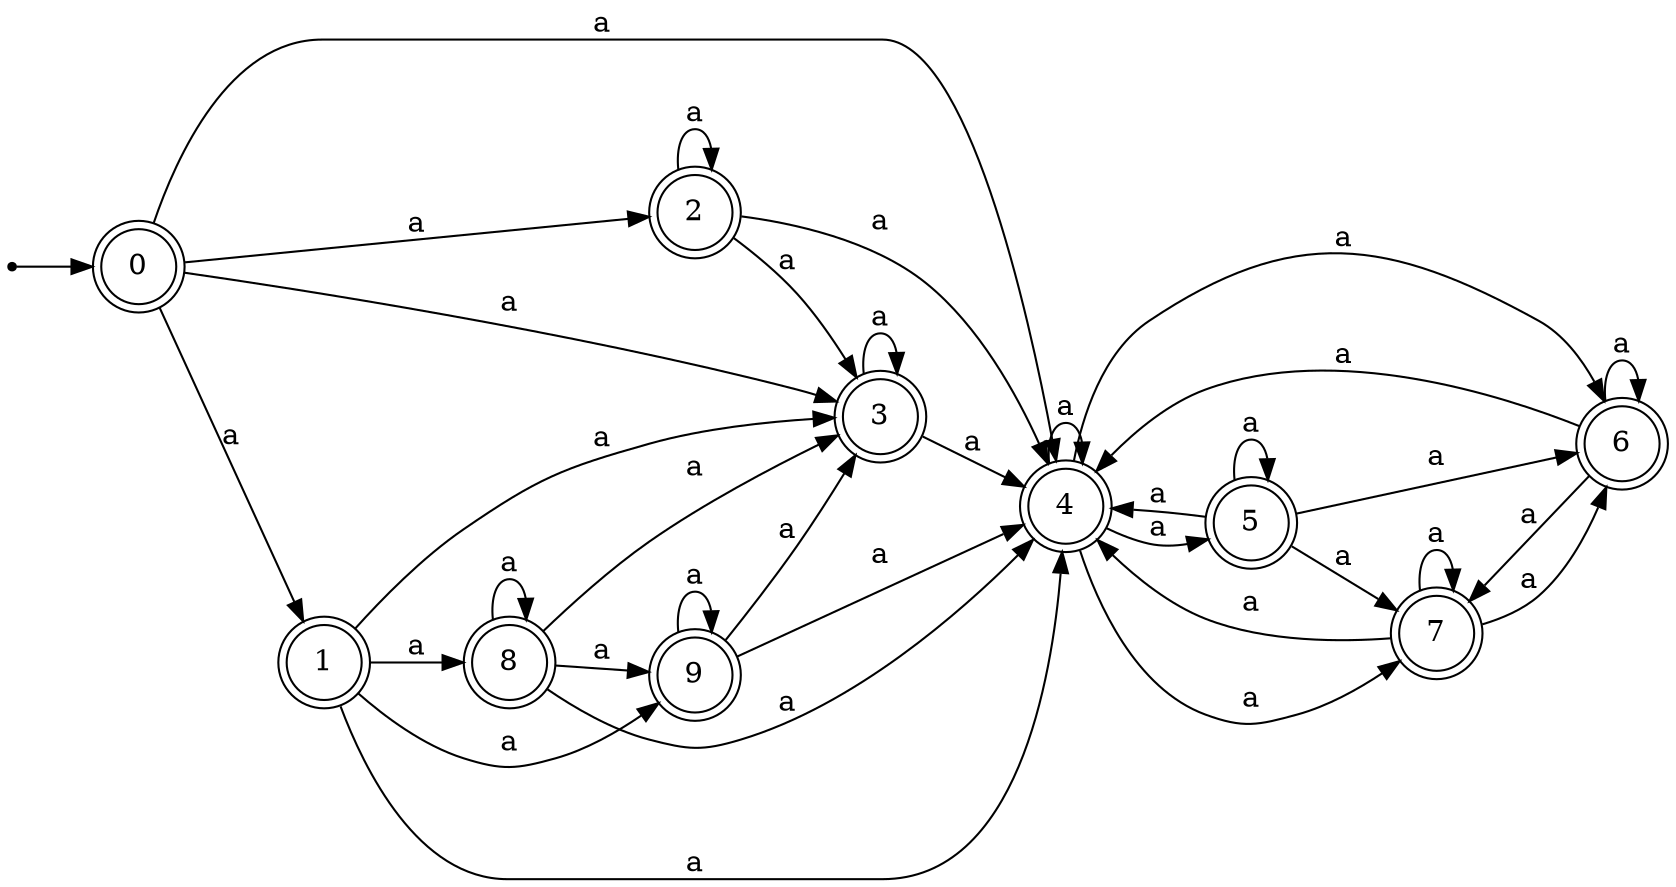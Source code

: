 digraph finite_state_machine {
rankdir=LR;
size="20,20";
node [shape = point]; "dummy0"
node [shape = doublecircle]; "0";"dummy0" -> "0";
node [shape = doublecircle]; "1";node [shape = doublecircle]; "2";node [shape = doublecircle]; "3";node [shape = doublecircle]; "4";node [shape = doublecircle]; "5";node [shape = doublecircle]; "6";node [shape = doublecircle]; "7";node [shape = doublecircle]; "8";node [shape = doublecircle]; "9";"0" -> "1" [label = "a"];
 "0" -> "2" [label = "a"];
 "0" -> "3" [label = "a"];
 "0" -> "4" [label = "a"];
 "4" -> "4" [label = "a"];
 "4" -> "5" [label = "a"];
 "4" -> "6" [label = "a"];
 "4" -> "7" [label = "a"];
 "7" -> "4" [label = "a"];
 "7" -> "6" [label = "a"];
 "7" -> "7" [label = "a"];
 "6" -> "4" [label = "a"];
 "6" -> "6" [label = "a"];
 "6" -> "7" [label = "a"];
 "5" -> "4" [label = "a"];
 "5" -> "5" [label = "a"];
 "5" -> "6" [label = "a"];
 "5" -> "7" [label = "a"];
 "3" -> "3" [label = "a"];
 "3" -> "4" [label = "a"];
 "2" -> "2" [label = "a"];
 "2" -> "3" [label = "a"];
 "2" -> "4" [label = "a"];
 "1" -> "8" [label = "a"];
 "1" -> "9" [label = "a"];
 "1" -> "3" [label = "a"];
 "1" -> "4" [label = "a"];
 "9" -> "9" [label = "a"];
 "9" -> "3" [label = "a"];
 "9" -> "4" [label = "a"];
 "8" -> "8" [label = "a"];
 "8" -> "9" [label = "a"];
 "8" -> "3" [label = "a"];
 "8" -> "4" [label = "a"];
 }
